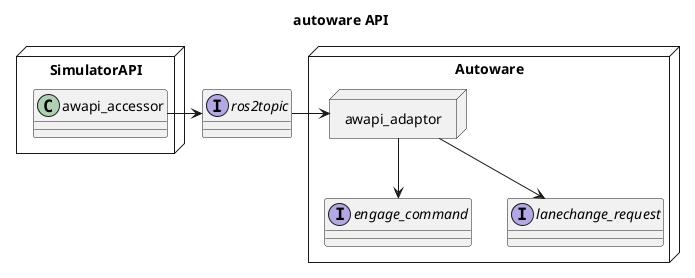 @startuml
title autoware API
allow_mixing

interface ros2topic

Node SimulatorAPI {
  class awapi_accessor
}

awapi_accessor -> ros2topic

Node Autoware {
  Node awapi_adaptor
  interface engage_command
  interface lanechange_request
}

ros2topic -> awapi_adaptor
awapi_adaptor -down-> engage_command
awapi_adaptor -down-> lanechange_request

@enduml